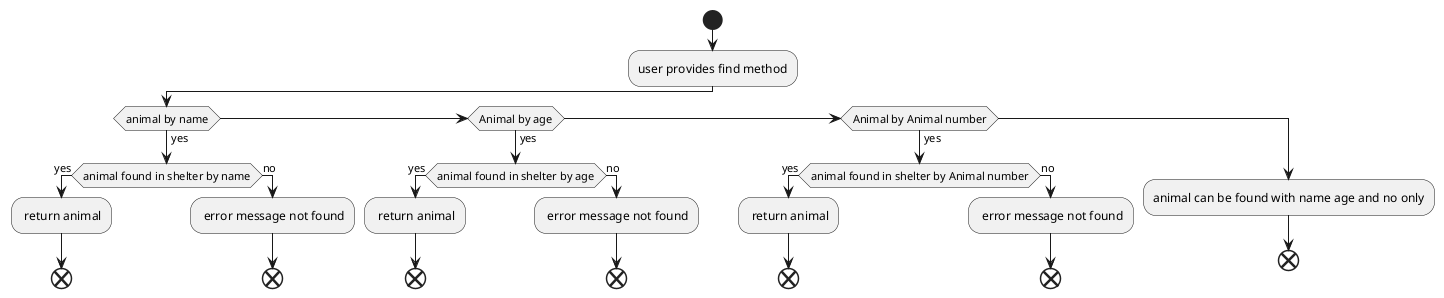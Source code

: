 @startuml
start
:user provides find method;
if (animal by name) then (yes)
  if(animal found in shelter by name) then (yes)
       : return animal;
       end;
  else(no)
       : error message not found;
       end;
  endif
elseif(Animal by age) then (yes)
    if(animal found in shelter by age) then (yes)
          : return animal;
          end;
     else(no)
           : error message not found;
            end;
     endif
elseif(Animal by Animal number) then (yes)
      if(animal found in shelter by Animal number) then (yes)
            : return animal;
            end;
       else(no)
             : error message not found;
              end;
       endif
else
     :animal can be found with name age and no only;
     end;
     endif

@enduml